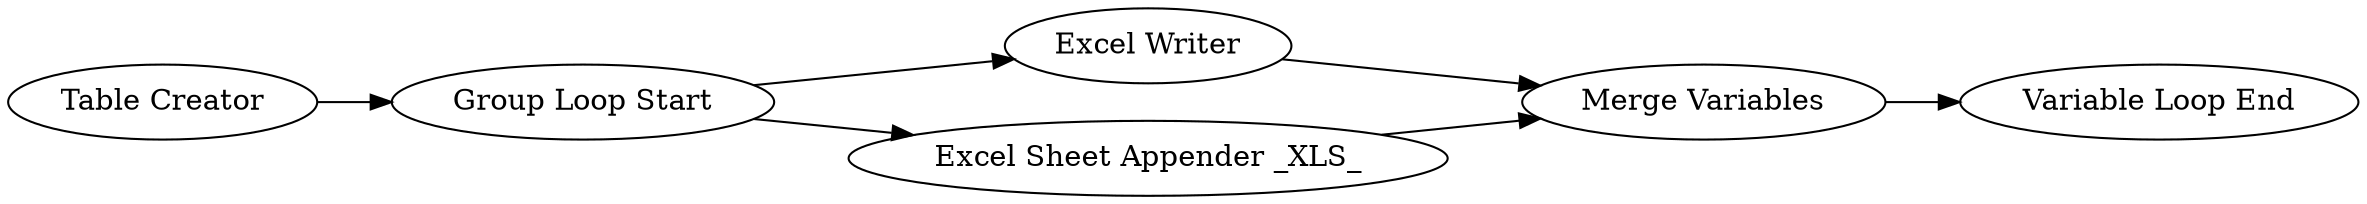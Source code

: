 digraph {
	765 -> 769
	760 -> 764
	769 -> 767
	756 -> 760
	760 -> 765
	764 -> 769
	756 [label="Table Creator"]
	764 [label="Excel Sheet Appender _XLS_"]
	760 [label="Group Loop Start"]
	769 [label="Merge Variables"]
	765 [label="Excel Writer"]
	767 [label="Variable Loop End"]
	rankdir=LR
}
